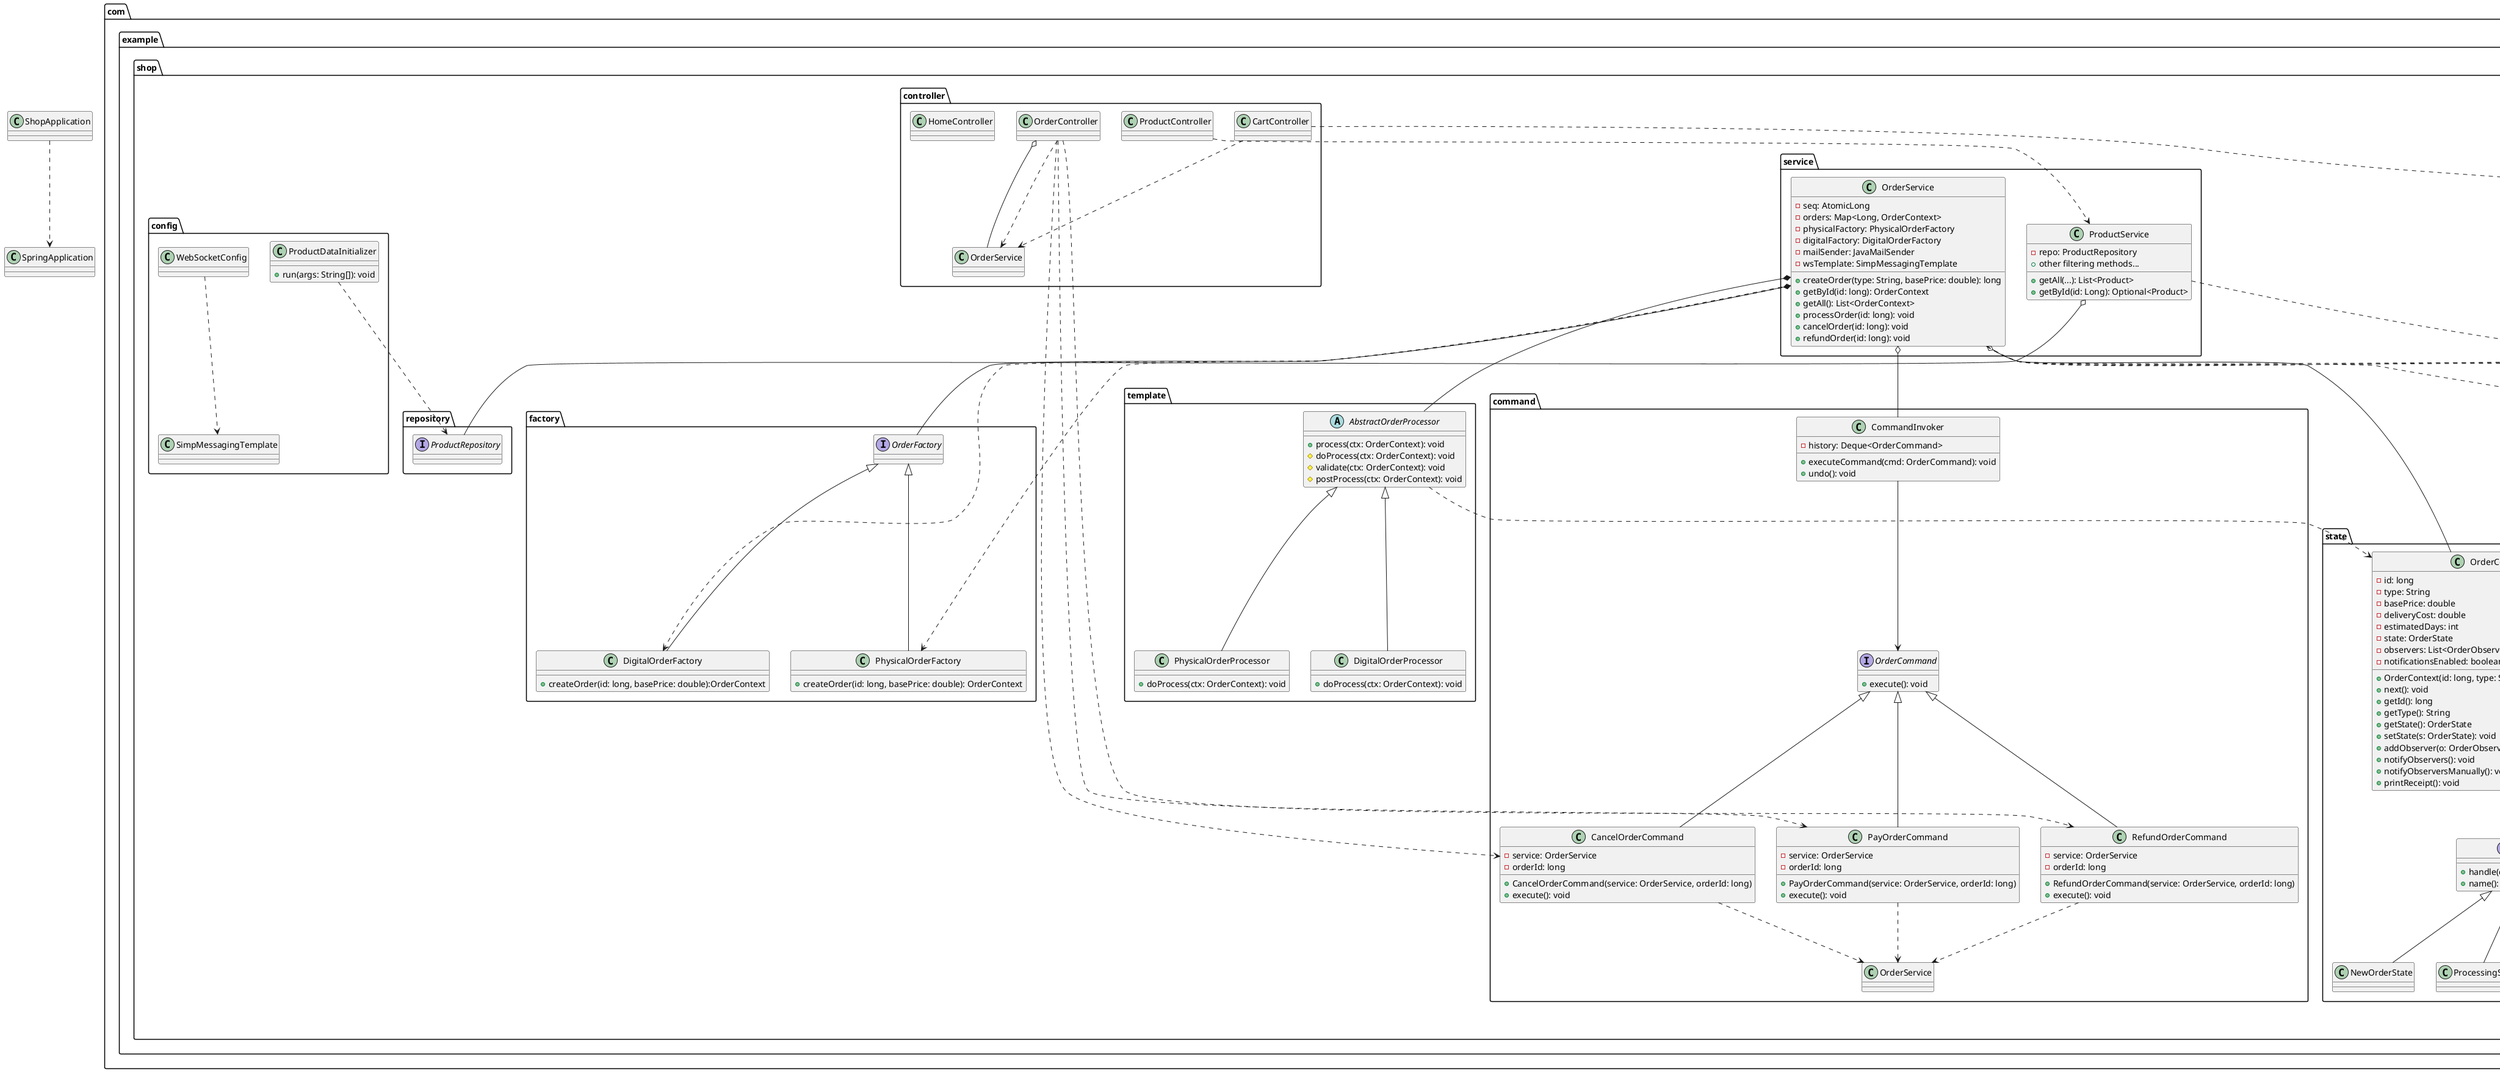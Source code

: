 @startuml

' Factory Pattern
package "com.example.shop.factory" {
    interface OrderFactory
    class DigitalOrderFactory {
        + createOrder(id: long, basePrice: double):OrderContext
    }
    class PhysicalOrderFactory {
        + createOrder(id: long, basePrice: double): OrderContext
    }
    OrderFactory <|-- DigitalOrderFactory
    OrderFactory <|-- PhysicalOrderFactory
}

' State Pattern
package "com.example.shop.state" {
    interface OrderState {
        + handle(ctx: OrderContext): void
        + name(): String
    }
    class NewOrderState
    class ProcessingState
    class ShippedState
    class DeliveredState
    class ClosedState

    class OrderContext {
        - id: long
        - type: String
        - basePrice: double
        - deliveryCost: double
        - estimatedDays: int
        - state: OrderState
        - observers: List<OrderObserver>
        - notificationsEnabled: boolean

        + OrderContext(id: long, type: String, basePrice: double)
        + next(): void
        + getId(): long
        + getType(): String
        + getState(): OrderState
        + setState(s: OrderState): void
        + addObserver(o: OrderObserver): void
        + notifyObservers(): void
        + notifyObserversManually(): void
        + printReceipt(): void
    }

    OrderState <|-- NewOrderState
    OrderState <|-- ProcessingState
    OrderState <|-- ShippedState
    OrderState <|-- DeliveredState
    OrderState <|-- ClosedState

    OrderContext *-- OrderState


}

' Template Method Pattern
package "com.example.shop.template" {
    abstract class AbstractOrderProcessor {
        + process(ctx: OrderContext): void
        # doProcess(ctx: OrderContext): void
        # validate(ctx: OrderContext): void
        # postProcess(ctx: OrderContext): void
    }
    class PhysicalOrderProcessor {
        + doProcess(ctx: OrderContext): void
    }
    class DigitalOrderProcessor {
        + doProcess(ctx: OrderContext): void
    }
    AbstractOrderProcessor <|-- PhysicalOrderProcessor
    AbstractOrderProcessor <|-- DigitalOrderProcessor
    AbstractOrderProcessor ..> OrderContext
}

' Command Pattern
package "com.example.shop.command" {
    interface OrderCommand {
        + execute(): void
    }
    class PayOrderCommand {
        - service: OrderService
        - orderId: long
        + PayOrderCommand(service: OrderService, orderId: long)
        + execute(): void
    }
    class RefundOrderCommand {
        - service: OrderService
        - orderId: long
        + RefundOrderCommand(service: OrderService, orderId: long)
        + execute(): void
    }
    class CancelOrderCommand {
        - service: OrderService
        - orderId: long
        + CancelOrderCommand(service: OrderService, orderId: long)
        + execute(): void
    }
    class CommandInvoker {
        - history: Deque<OrderCommand>
        + executeCommand(cmd: OrderCommand): void
        + undo(): void
    }
    OrderCommand <|-- PayOrderCommand
    OrderCommand <|-- RefundOrderCommand
    OrderCommand <|-- CancelOrderCommand
    CommandInvoker --> OrderCommand
    PayOrderCommand ..> OrderService
    CancelOrderCommand ..> OrderService
    RefundOrderCommand ..> OrderService

}

' Observer Pattern
package "com.example.shop.observer" {
    interface OrderObserver {
        + update(order: OrderContext): void
    }
    class SMSObserver
    class LogObserver
    class EmailObserver {
        - mailSender: JavaMailSender
        - recipient: String
        + EmailObserver(mailSender: JavaMailSender, recipient: String)
        + update(order: OrderContext): void
    }
    class WebSocketObserver {
        - ws: SimpMessagingTemplate
        + WebSocketObserver(ws: SimpMessagingTemplate)
        + update(order: OrderContext): void
    }
    OrderObserver <|-- SMSObserver
    OrderObserver <|-- LogObserver
    OrderObserver <|-- EmailObserver
    OrderObserver <|-- WebSocketObserver
    OrderContext o-- OrderObserver

}

' Domain Model
package "com.example.shop.model" {
    class Product {
        - id: Long
        - name: String
        - description: String
        - price: Double
        - imageUrl: String
        - category: String
        + getters()/setters()
    }
}

' Persistence
package "com.example.shop.repository" {
    interface ProductRepository
}

' Services
package "com.example.shop.service" {
    class OrderService {
        - seq: AtomicLong
        - orders: Map<Long, OrderContext>
        - physicalFactory: PhysicalOrderFactory
        - digitalFactory: DigitalOrderFactory
        - mailSender: JavaMailSender
        - wsTemplate: SimpMessagingTemplate

        + createOrder(type: String, basePrice: double): long
        + getById(id: long): OrderContext
        + getAll(): List<OrderContext>
        + processOrder(id: long): void
        + cancelOrder(id: long): void
        + refundOrder(id: long): void
    }
    class ProductService {
        - repo: ProductRepository
        + getAll(...): List<Product>
        + getById(id: Long): Optional<Product>
        + other filtering methods...
    }
    OrderService o-- OrderContext
    OrderService ..> PhysicalOrderFactory
    OrderService ..> DigitalOrderFactory
    OrderService ..> SMSObserver
    OrderService ..> LogObserver
    OrderService ..> WebSocketObserver
    OrderService ..> EmailObserver
    ProductService o-- ProductRepository
    OrderService  *-- OrderFactory
    OrderService *-- AbstractOrderProcessor
    OrderService o-- CommandInvoker
    ProductService ..> Product
}

' Web Layer
package "com.example.shop.controller" {
    class OrderController
    class ProductController
    class CartController
    class HomeController
    OrderController o-- OrderService
    ProductController ..> ProductService
    CartController ..> OrderService
    CartController ..> Product
    OrderController ..> OrderService
    OrderController ..> PayOrderCommand
    OrderController ..> CancelOrderCommand
    OrderController ..> RefundOrderCommand
}

' Configuration
package "com.example.shop.config" {
    class ProductDataInitializer {
        + run(args: String[]): void
    }
    class WebSocketConfig
    ProductDataInitializer ..> ProductRepository
    WebSocketConfig ..> SimpMessagingTemplate
}

' Application
class ShopApplication
ShopApplication ..> SpringApplication

@enduml
